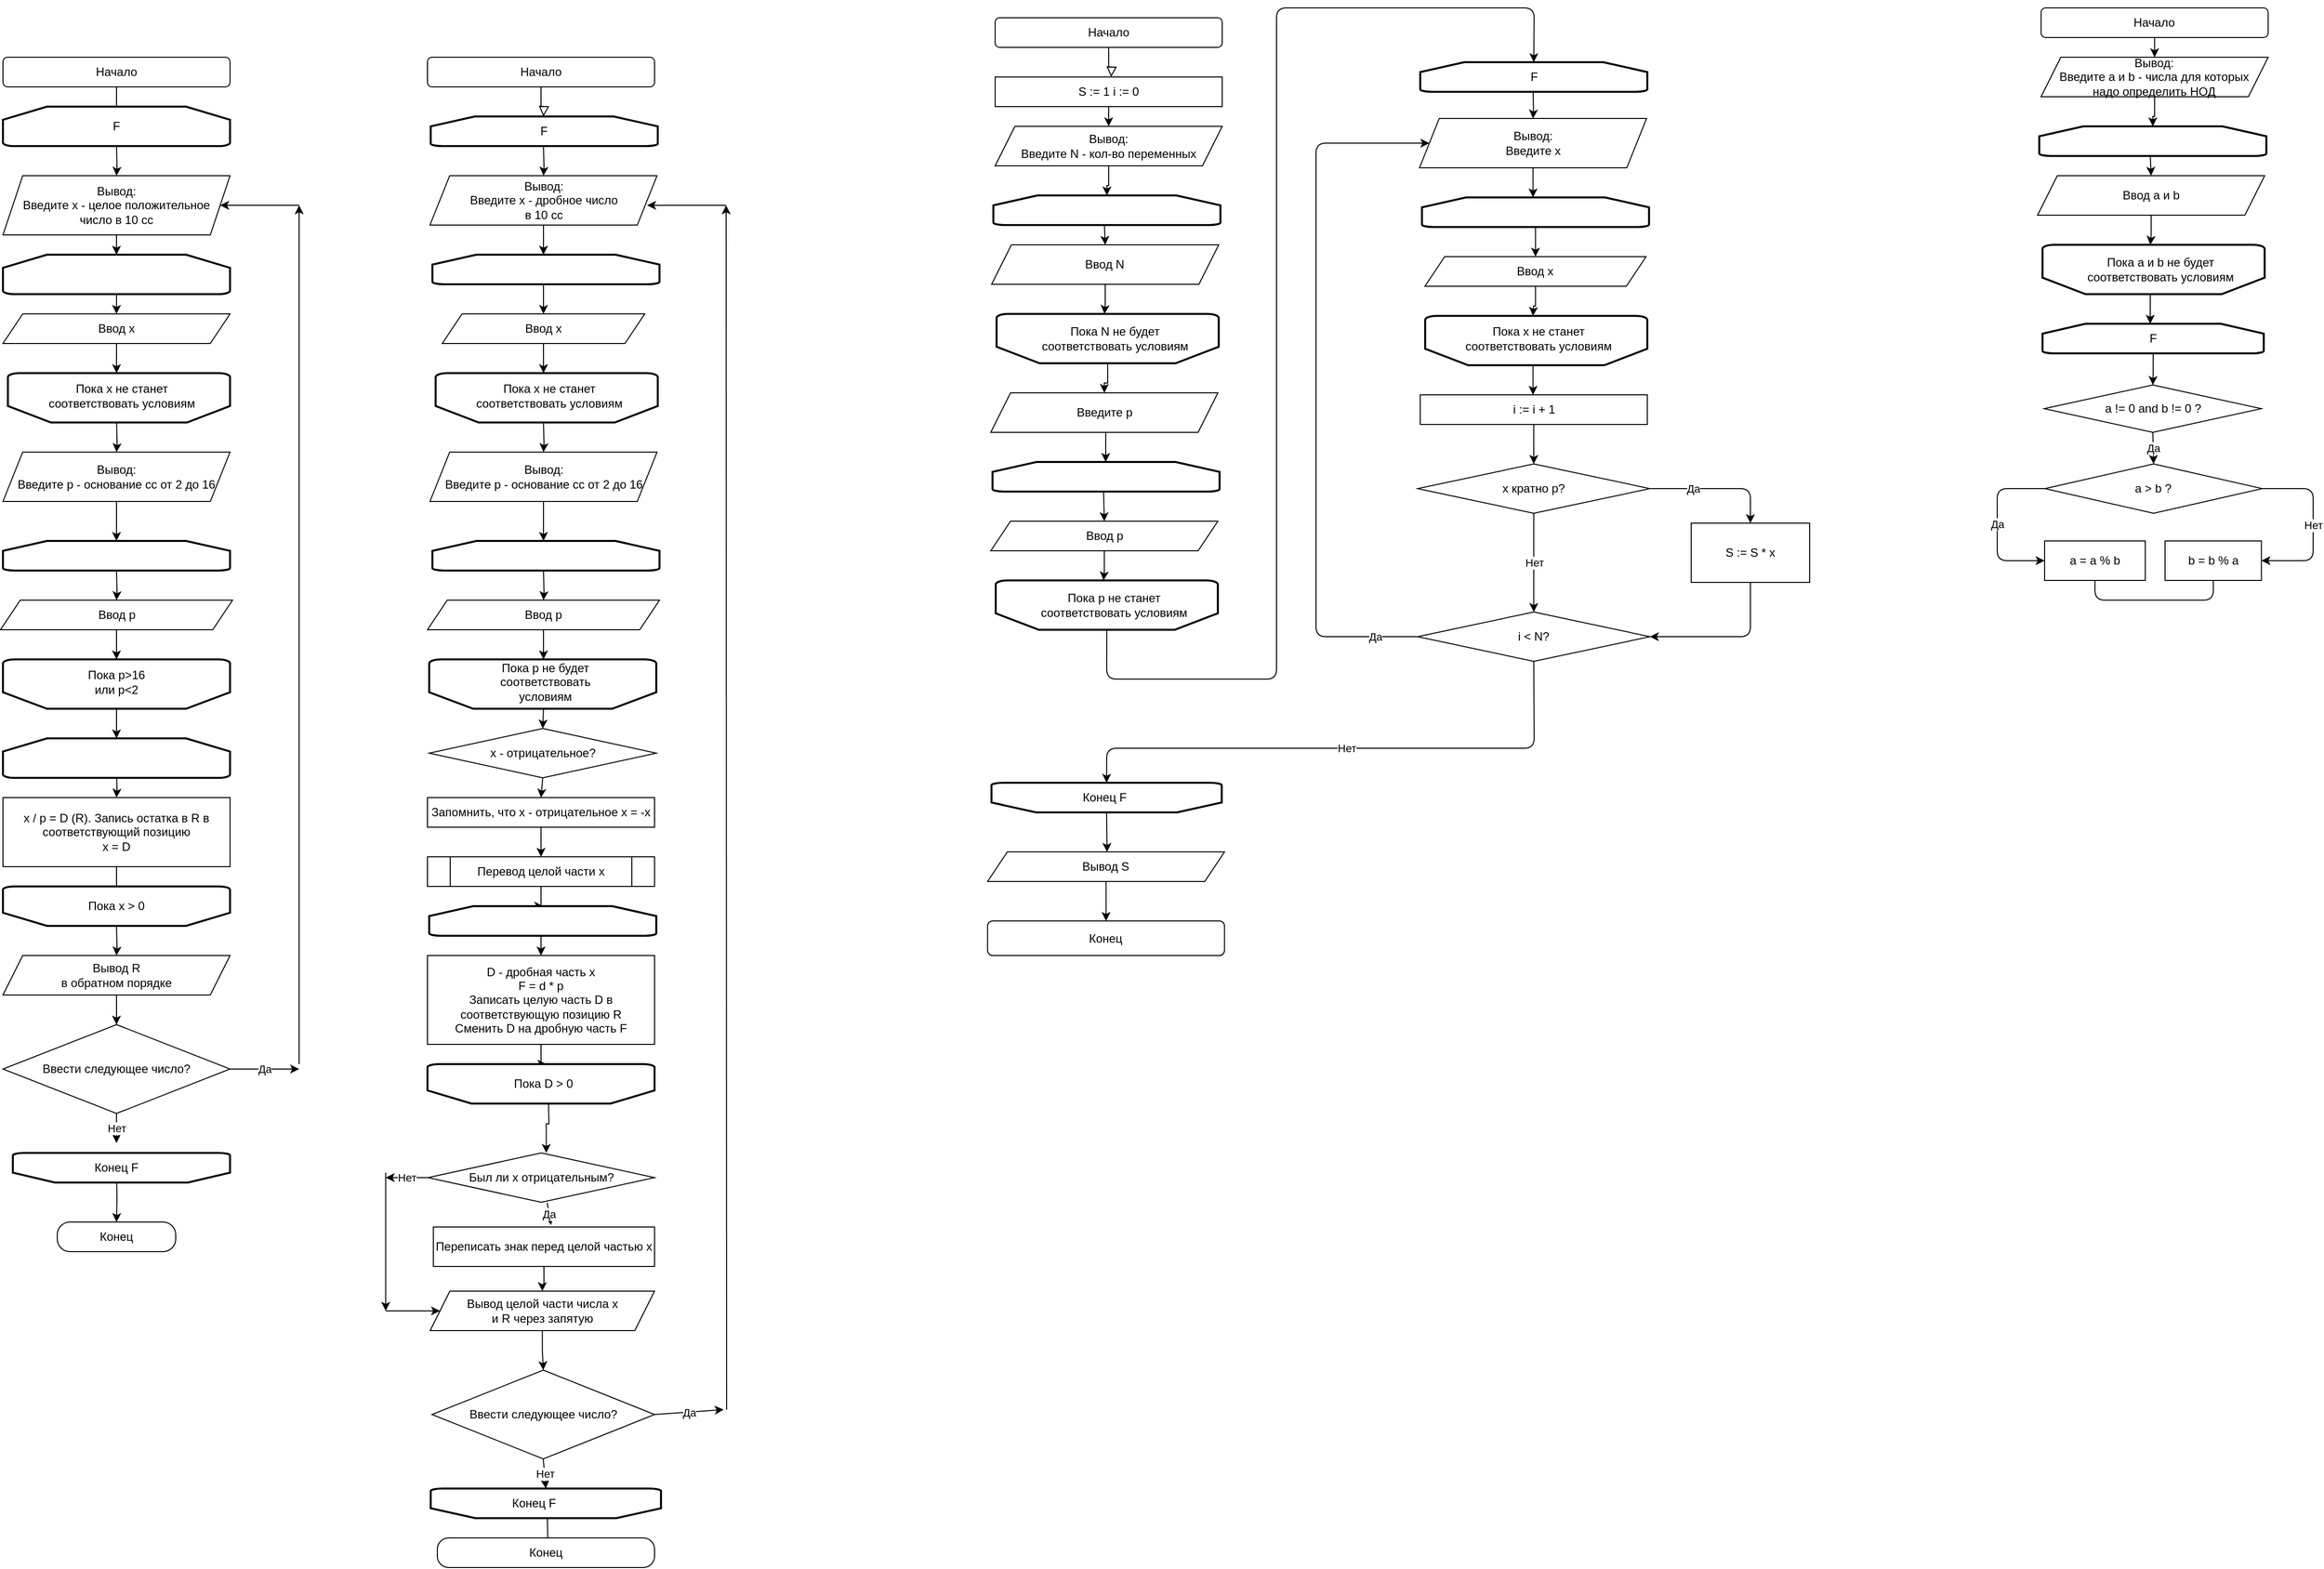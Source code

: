 <mxfile version="13.9.3" type="github">
  <diagram id="C5RBs43oDa-KdzZeNtuy" name="Page-1">
    <mxGraphModel dx="938" dy="554" grid="1" gridSize="10" guides="1" tooltips="1" connect="1" arrows="1" fold="1" page="1" pageScale="1" pageWidth="3300" pageHeight="4681" math="0" shadow="0">
      <root>
        <mxCell id="WIyWlLk6GJQsqaUBKTNV-0" />
        <mxCell id="WIyWlLk6GJQsqaUBKTNV-1" parent="WIyWlLk6GJQsqaUBKTNV-0" />
        <mxCell id="WIyWlLk6GJQsqaUBKTNV-2" value="" style="rounded=0;html=1;jettySize=auto;orthogonalLoop=1;fontSize=11;endArrow=block;endFill=0;endSize=8;strokeWidth=1;shadow=0;labelBackgroundColor=none;edgeStyle=orthogonalEdgeStyle;entryX=0.5;entryY=0;entryDx=0;entryDy=0;" parent="WIyWlLk6GJQsqaUBKTNV-1" source="WIyWlLk6GJQsqaUBKTNV-3" edge="1">
          <mxGeometry relative="1" as="geometry">
            <mxPoint x="255" y="150" as="targetPoint" />
          </mxGeometry>
        </mxCell>
        <mxCell id="WIyWlLk6GJQsqaUBKTNV-3" value="Начало" style="rounded=1;whiteSpace=wrap;html=1;fontSize=12;glass=0;strokeWidth=1;shadow=0;" parent="WIyWlLk6GJQsqaUBKTNV-1" vertex="1">
          <mxGeometry x="140" y="90" width="230" height="30" as="geometry" />
        </mxCell>
        <mxCell id="dPusZcTZQIjrzUYtyK6u-123" value="" style="edgeStyle=orthogonalEdgeStyle;rounded=0;orthogonalLoop=1;jettySize=auto;html=1;" parent="WIyWlLk6GJQsqaUBKTNV-1" target="dPusZcTZQIjrzUYtyK6u-11" edge="1">
          <mxGeometry relative="1" as="geometry">
            <mxPoint x="255" y="180" as="sourcePoint" />
          </mxGeometry>
        </mxCell>
        <mxCell id="dPusZcTZQIjrzUYtyK6u-129" style="edgeStyle=orthogonalEdgeStyle;rounded=0;orthogonalLoop=1;jettySize=auto;html=1;entryX=0.5;entryY=0;entryDx=0;entryDy=0;" parent="WIyWlLk6GJQsqaUBKTNV-1" target="dPusZcTZQIjrzUYtyK6u-7" edge="1">
          <mxGeometry relative="1" as="geometry">
            <mxPoint x="255.1" y="320" as="sourcePoint" />
          </mxGeometry>
        </mxCell>
        <mxCell id="dPusZcTZQIjrzUYtyK6u-10" value="" style="edgeStyle=orthogonalEdgeStyle;rounded=0;orthogonalLoop=1;jettySize=auto;html=1;" parent="WIyWlLk6GJQsqaUBKTNV-1" source="dPusZcTZQIjrzUYtyK6u-7" edge="1">
          <mxGeometry relative="1" as="geometry">
            <mxPoint x="255.1" y="410" as="targetPoint" />
          </mxGeometry>
        </mxCell>
        <mxCell id="dPusZcTZQIjrzUYtyK6u-7" value="Ввод x" style="shape=parallelogram;perimeter=parallelogramPerimeter;whiteSpace=wrap;html=1;fixedSize=1;" parent="WIyWlLk6GJQsqaUBKTNV-1" vertex="1">
          <mxGeometry x="140" y="350" width="230" height="30" as="geometry" />
        </mxCell>
        <mxCell id="dPusZcTZQIjrzUYtyK6u-13" value="" style="edgeStyle=orthogonalEdgeStyle;rounded=0;orthogonalLoop=1;jettySize=auto;html=1;" parent="WIyWlLk6GJQsqaUBKTNV-1" target="dPusZcTZQIjrzUYtyK6u-12" edge="1">
          <mxGeometry relative="1" as="geometry">
            <mxPoint x="255.1" y="460" as="sourcePoint" />
          </mxGeometry>
        </mxCell>
        <mxCell id="dPusZcTZQIjrzUYtyK6u-128" style="edgeStyle=orthogonalEdgeStyle;rounded=0;orthogonalLoop=1;jettySize=auto;html=1;entryX=0.5;entryY=0;entryDx=0;entryDy=0;" parent="WIyWlLk6GJQsqaUBKTNV-1" source="dPusZcTZQIjrzUYtyK6u-11" edge="1">
          <mxGeometry relative="1" as="geometry">
            <mxPoint x="255" y="290" as="targetPoint" />
          </mxGeometry>
        </mxCell>
        <mxCell id="dPusZcTZQIjrzUYtyK6u-11" value="Вывод:&lt;br&gt;&lt;div&gt;Введите x - целое положительное&lt;/div&gt;&lt;div&gt;число в 10 сс&lt;br&gt;&lt;/div&gt;" style="shape=parallelogram;perimeter=parallelogramPerimeter;whiteSpace=wrap;html=1;fixedSize=1;" parent="WIyWlLk6GJQsqaUBKTNV-1" vertex="1">
          <mxGeometry x="140" y="210" width="230" height="60" as="geometry" />
        </mxCell>
        <mxCell id="dPusZcTZQIjrzUYtyK6u-16" value="" style="edgeStyle=orthogonalEdgeStyle;rounded=0;orthogonalLoop=1;jettySize=auto;html=1;" parent="WIyWlLk6GJQsqaUBKTNV-1" source="dPusZcTZQIjrzUYtyK6u-12" edge="1">
          <mxGeometry relative="1" as="geometry">
            <mxPoint x="255" y="580" as="targetPoint" />
          </mxGeometry>
        </mxCell>
        <mxCell id="dPusZcTZQIjrzUYtyK6u-12" value="Вывод:&lt;br&gt;&lt;div&gt;Введите p - основание сс от 2 до 16&lt;br&gt;&lt;/div&gt;" style="shape=parallelogram;perimeter=parallelogramPerimeter;whiteSpace=wrap;html=1;fixedSize=1;" parent="WIyWlLk6GJQsqaUBKTNV-1" vertex="1">
          <mxGeometry x="140" y="490" width="230" height="50" as="geometry" />
        </mxCell>
        <mxCell id="dPusZcTZQIjrzUYtyK6u-17" value="" style="edgeStyle=orthogonalEdgeStyle;rounded=0;orthogonalLoop=1;jettySize=auto;html=1;" parent="WIyWlLk6GJQsqaUBKTNV-1" target="dPusZcTZQIjrzUYtyK6u-15" edge="1">
          <mxGeometry relative="1" as="geometry">
            <mxPoint x="255" y="610" as="sourcePoint" />
          </mxGeometry>
        </mxCell>
        <mxCell id="dPusZcTZQIjrzUYtyK6u-32" value="" style="edgeStyle=orthogonalEdgeStyle;rounded=0;orthogonalLoop=1;jettySize=auto;html=1;" parent="WIyWlLk6GJQsqaUBKTNV-1" source="dPusZcTZQIjrzUYtyK6u-15" edge="1">
          <mxGeometry relative="1" as="geometry">
            <mxPoint x="255" y="700" as="targetPoint" />
          </mxGeometry>
        </mxCell>
        <mxCell id="dPusZcTZQIjrzUYtyK6u-15" value="Ввод p" style="shape=parallelogram;perimeter=parallelogramPerimeter;whiteSpace=wrap;html=1;fixedSize=1;" parent="WIyWlLk6GJQsqaUBKTNV-1" vertex="1">
          <mxGeometry x="137.5" y="640" width="235" height="30" as="geometry" />
        </mxCell>
        <mxCell id="dPusZcTZQIjrzUYtyK6u-31" value="" style="edgeStyle=orthogonalEdgeStyle;rounded=0;orthogonalLoop=1;jettySize=auto;html=1;" parent="WIyWlLk6GJQsqaUBKTNV-1" edge="1">
          <mxGeometry relative="1" as="geometry">
            <mxPoint x="255" y="750" as="sourcePoint" />
            <mxPoint x="255" y="780" as="targetPoint" />
          </mxGeometry>
        </mxCell>
        <mxCell id="dPusZcTZQIjrzUYtyK6u-30" value="" style="edgeStyle=orthogonalEdgeStyle;rounded=0;orthogonalLoop=1;jettySize=auto;html=1;" parent="WIyWlLk6GJQsqaUBKTNV-1" target="dPusZcTZQIjrzUYtyK6u-20" edge="1">
          <mxGeometry relative="1" as="geometry">
            <mxPoint x="255" y="810" as="sourcePoint" />
          </mxGeometry>
        </mxCell>
        <mxCell id="dPusZcTZQIjrzUYtyK6u-29" value="" style="edgeStyle=orthogonalEdgeStyle;rounded=0;orthogonalLoop=1;jettySize=auto;html=1;" parent="WIyWlLk6GJQsqaUBKTNV-1" source="dPusZcTZQIjrzUYtyK6u-20" edge="1">
          <mxGeometry relative="1" as="geometry">
            <mxPoint x="255" y="940" as="targetPoint" />
          </mxGeometry>
        </mxCell>
        <mxCell id="dPusZcTZQIjrzUYtyK6u-20" value="&lt;div&gt;x / p = D (R). Запись остатка в R в соответствующий позицию&lt;/div&gt;&lt;div&gt;x = D&lt;br&gt;&lt;/div&gt;" style="rounded=0;whiteSpace=wrap;html=1;" parent="WIyWlLk6GJQsqaUBKTNV-1" vertex="1">
          <mxGeometry x="140" y="840" width="230" height="70" as="geometry" />
        </mxCell>
        <mxCell id="dPusZcTZQIjrzUYtyK6u-28" value="" style="edgeStyle=orthogonalEdgeStyle;rounded=0;orthogonalLoop=1;jettySize=auto;html=1;" parent="WIyWlLk6GJQsqaUBKTNV-1" target="dPusZcTZQIjrzUYtyK6u-22" edge="1">
          <mxGeometry relative="1" as="geometry">
            <mxPoint x="255" y="970" as="sourcePoint" />
          </mxGeometry>
        </mxCell>
        <mxCell id="dPusZcTZQIjrzUYtyK6u-27" value="" style="edgeStyle=orthogonalEdgeStyle;rounded=0;orthogonalLoop=1;jettySize=auto;html=1;" parent="WIyWlLk6GJQsqaUBKTNV-1" source="dPusZcTZQIjrzUYtyK6u-22" target="dPusZcTZQIjrzUYtyK6u-23" edge="1">
          <mxGeometry relative="1" as="geometry" />
        </mxCell>
        <mxCell id="dPusZcTZQIjrzUYtyK6u-22" value="&lt;div&gt;Вывод R&lt;br&gt;&lt;/div&gt;&lt;div&gt;в обратном порядке&lt;br&gt;&lt;/div&gt;" style="shape=parallelogram;perimeter=parallelogramPerimeter;whiteSpace=wrap;html=1;fixedSize=1;" parent="WIyWlLk6GJQsqaUBKTNV-1" vertex="1">
          <mxGeometry x="140" y="1000" width="230" height="40" as="geometry" />
        </mxCell>
        <mxCell id="dPusZcTZQIjrzUYtyK6u-23" value="Ввести следующее число?" style="rhombus;whiteSpace=wrap;html=1;" parent="WIyWlLk6GJQsqaUBKTNV-1" vertex="1">
          <mxGeometry x="140" y="1070" width="230" height="90" as="geometry" />
        </mxCell>
        <mxCell id="dPusZcTZQIjrzUYtyK6u-26" value="" style="edgeStyle=orthogonalEdgeStyle;rounded=0;orthogonalLoop=1;jettySize=auto;html=1;" parent="WIyWlLk6GJQsqaUBKTNV-1" target="dPusZcTZQIjrzUYtyK6u-25" edge="1">
          <mxGeometry relative="1" as="geometry">
            <mxPoint x="255" y="1220" as="sourcePoint" />
          </mxGeometry>
        </mxCell>
        <mxCell id="dPusZcTZQIjrzUYtyK6u-25" value="Конец" style="rounded=1;whiteSpace=wrap;html=1;arcSize=43;" parent="WIyWlLk6GJQsqaUBKTNV-1" vertex="1">
          <mxGeometry x="195" y="1270" width="120" height="30" as="geometry" />
        </mxCell>
        <mxCell id="dPusZcTZQIjrzUYtyK6u-43" value="" style="endArrow=classic;html=1;exitX=0.5;exitY=1;exitDx=0;exitDy=0;entryX=0.5;entryY=1;entryDx=0;entryDy=0;" parent="WIyWlLk6GJQsqaUBKTNV-1" source="dPusZcTZQIjrzUYtyK6u-23" edge="1">
          <mxGeometry relative="1" as="geometry">
            <mxPoint x="200.01" y="1790" as="sourcePoint" />
            <mxPoint x="255" y="1190" as="targetPoint" />
          </mxGeometry>
        </mxCell>
        <mxCell id="dPusZcTZQIjrzUYtyK6u-44" value="Нет" style="edgeLabel;resizable=0;html=1;align=center;verticalAlign=middle;" parent="dPusZcTZQIjrzUYtyK6u-43" connectable="0" vertex="1">
          <mxGeometry relative="1" as="geometry" />
        </mxCell>
        <mxCell id="dPusZcTZQIjrzUYtyK6u-130" value="" style="endArrow=classic;html=1;exitX=1;exitY=0.5;exitDx=0;exitDy=0;" parent="WIyWlLk6GJQsqaUBKTNV-1" source="dPusZcTZQIjrzUYtyK6u-23" edge="1">
          <mxGeometry relative="1" as="geometry">
            <mxPoint x="350" y="1120" as="sourcePoint" />
            <mxPoint x="440" y="1115" as="targetPoint" />
          </mxGeometry>
        </mxCell>
        <mxCell id="dPusZcTZQIjrzUYtyK6u-131" value="Да" style="edgeLabel;resizable=0;html=1;align=center;verticalAlign=middle;" parent="dPusZcTZQIjrzUYtyK6u-130" connectable="0" vertex="1">
          <mxGeometry relative="1" as="geometry" />
        </mxCell>
        <mxCell id="dPusZcTZQIjrzUYtyK6u-134" value="" style="endArrow=classic;html=1;" parent="WIyWlLk6GJQsqaUBKTNV-1" edge="1">
          <mxGeometry width="50" height="50" relative="1" as="geometry">
            <mxPoint x="440" y="1110" as="sourcePoint" />
            <mxPoint x="440" y="240" as="targetPoint" />
          </mxGeometry>
        </mxCell>
        <mxCell id="dPusZcTZQIjrzUYtyK6u-135" value="" style="endArrow=classic;html=1;" parent="WIyWlLk6GJQsqaUBKTNV-1" edge="1">
          <mxGeometry width="50" height="50" relative="1" as="geometry">
            <mxPoint x="440" y="240" as="sourcePoint" />
            <mxPoint x="360" y="240" as="targetPoint" />
          </mxGeometry>
        </mxCell>
        <mxCell id="dPusZcTZQIjrzUYtyK6u-136" value="" style="rounded=0;html=1;jettySize=auto;orthogonalLoop=1;fontSize=11;endArrow=block;endFill=0;endSize=8;strokeWidth=1;shadow=0;labelBackgroundColor=none;edgeStyle=orthogonalEdgeStyle;entryX=0.5;entryY=0;entryDx=0;entryDy=0;" parent="WIyWlLk6GJQsqaUBKTNV-1" source="dPusZcTZQIjrzUYtyK6u-137" edge="1">
          <mxGeometry relative="1" as="geometry">
            <mxPoint x="687.5" y="150" as="targetPoint" />
          </mxGeometry>
        </mxCell>
        <mxCell id="dPusZcTZQIjrzUYtyK6u-137" value="Начало" style="rounded=1;whiteSpace=wrap;html=1;fontSize=12;glass=0;strokeWidth=1;shadow=0;" parent="WIyWlLk6GJQsqaUBKTNV-1" vertex="1">
          <mxGeometry x="570" y="90" width="230" height="30" as="geometry" />
        </mxCell>
        <mxCell id="dPusZcTZQIjrzUYtyK6u-138" value="" style="edgeStyle=orthogonalEdgeStyle;rounded=0;orthogonalLoop=1;jettySize=auto;html=1;" parent="WIyWlLk6GJQsqaUBKTNV-1" target="dPusZcTZQIjrzUYtyK6u-147" edge="1">
          <mxGeometry relative="1" as="geometry">
            <mxPoint x="687.5" y="180" as="sourcePoint" />
          </mxGeometry>
        </mxCell>
        <mxCell id="dPusZcTZQIjrzUYtyK6u-140" style="edgeStyle=orthogonalEdgeStyle;rounded=0;orthogonalLoop=1;jettySize=auto;html=1;entryX=0.5;entryY=0;entryDx=0;entryDy=0;" parent="WIyWlLk6GJQsqaUBKTNV-1" target="dPusZcTZQIjrzUYtyK6u-143" edge="1">
          <mxGeometry relative="1" as="geometry">
            <mxPoint x="687.5" y="320" as="sourcePoint" />
          </mxGeometry>
        </mxCell>
        <mxCell id="dPusZcTZQIjrzUYtyK6u-142" value="" style="edgeStyle=orthogonalEdgeStyle;rounded=0;orthogonalLoop=1;jettySize=auto;html=1;" parent="WIyWlLk6GJQsqaUBKTNV-1" source="dPusZcTZQIjrzUYtyK6u-143" edge="1">
          <mxGeometry relative="1" as="geometry">
            <mxPoint x="687.5" y="410" as="targetPoint" />
          </mxGeometry>
        </mxCell>
        <mxCell id="dPusZcTZQIjrzUYtyK6u-143" value="Ввод x" style="shape=parallelogram;perimeter=parallelogramPerimeter;whiteSpace=wrap;html=1;fixedSize=1;" parent="WIyWlLk6GJQsqaUBKTNV-1" vertex="1">
          <mxGeometry x="585.01" y="350" width="205" height="30" as="geometry" />
        </mxCell>
        <mxCell id="dPusZcTZQIjrzUYtyK6u-144" value="" style="edgeStyle=orthogonalEdgeStyle;rounded=0;orthogonalLoop=1;jettySize=auto;html=1;" parent="WIyWlLk6GJQsqaUBKTNV-1" target="dPusZcTZQIjrzUYtyK6u-149" edge="1">
          <mxGeometry relative="1" as="geometry">
            <mxPoint x="687.5" y="460" as="sourcePoint" />
          </mxGeometry>
        </mxCell>
        <mxCell id="dPusZcTZQIjrzUYtyK6u-146" style="edgeStyle=orthogonalEdgeStyle;rounded=0;orthogonalLoop=1;jettySize=auto;html=1;entryX=0.5;entryY=0;entryDx=0;entryDy=0;" parent="WIyWlLk6GJQsqaUBKTNV-1" source="dPusZcTZQIjrzUYtyK6u-147" edge="1">
          <mxGeometry relative="1" as="geometry">
            <mxPoint x="687.5" y="290" as="targetPoint" />
          </mxGeometry>
        </mxCell>
        <mxCell id="dPusZcTZQIjrzUYtyK6u-147" value="Вывод:&lt;br&gt;&lt;div&gt;Введите x - дробное число&lt;/div&gt;&lt;div&gt;в 10 сс&lt;br&gt;&lt;/div&gt;" style="shape=parallelogram;perimeter=parallelogramPerimeter;whiteSpace=wrap;html=1;fixedSize=1;" parent="WIyWlLk6GJQsqaUBKTNV-1" vertex="1">
          <mxGeometry x="572.5" y="210" width="230" height="50" as="geometry" />
        </mxCell>
        <mxCell id="dPusZcTZQIjrzUYtyK6u-148" value="" style="edgeStyle=orthogonalEdgeStyle;rounded=0;orthogonalLoop=1;jettySize=auto;html=1;" parent="WIyWlLk6GJQsqaUBKTNV-1" source="dPusZcTZQIjrzUYtyK6u-149" edge="1">
          <mxGeometry relative="1" as="geometry">
            <mxPoint x="687.5" y="580" as="targetPoint" />
          </mxGeometry>
        </mxCell>
        <mxCell id="dPusZcTZQIjrzUYtyK6u-149" value="Вывод:&lt;br&gt;&lt;div&gt;Введите p - основание сс от 2 до 16&lt;br&gt;&lt;/div&gt;" style="shape=parallelogram;perimeter=parallelogramPerimeter;whiteSpace=wrap;html=1;fixedSize=1;" parent="WIyWlLk6GJQsqaUBKTNV-1" vertex="1">
          <mxGeometry x="572.5" y="490" width="230" height="50" as="geometry" />
        </mxCell>
        <mxCell id="dPusZcTZQIjrzUYtyK6u-150" value="" style="edgeStyle=orthogonalEdgeStyle;rounded=0;orthogonalLoop=1;jettySize=auto;html=1;" parent="WIyWlLk6GJQsqaUBKTNV-1" target="dPusZcTZQIjrzUYtyK6u-153" edge="1">
          <mxGeometry relative="1" as="geometry">
            <mxPoint x="687.5" y="610" as="sourcePoint" />
          </mxGeometry>
        </mxCell>
        <mxCell id="dPusZcTZQIjrzUYtyK6u-152" value="" style="edgeStyle=orthogonalEdgeStyle;rounded=0;orthogonalLoop=1;jettySize=auto;html=1;" parent="WIyWlLk6GJQsqaUBKTNV-1" source="dPusZcTZQIjrzUYtyK6u-153" edge="1">
          <mxGeometry relative="1" as="geometry">
            <mxPoint x="687.5" y="700" as="targetPoint" />
          </mxGeometry>
        </mxCell>
        <mxCell id="dPusZcTZQIjrzUYtyK6u-153" value="Ввод p" style="shape=parallelogram;perimeter=parallelogramPerimeter;whiteSpace=wrap;html=1;fixedSize=1;" parent="WIyWlLk6GJQsqaUBKTNV-1" vertex="1">
          <mxGeometry x="570" y="640" width="235" height="30" as="geometry" />
        </mxCell>
        <mxCell id="dPusZcTZQIjrzUYtyK6u-162" value="" style="edgeStyle=orthogonalEdgeStyle;rounded=0;orthogonalLoop=1;jettySize=auto;html=1;" parent="WIyWlLk6GJQsqaUBKTNV-1" source="dPusZcTZQIjrzUYtyK6u-163" target="dPusZcTZQIjrzUYtyK6u-164" edge="1">
          <mxGeometry relative="1" as="geometry" />
        </mxCell>
        <mxCell id="dPusZcTZQIjrzUYtyK6u-163" value="&lt;div&gt;Вывод целой части числа x&lt;/div&gt;&lt;div&gt;и R через запятую&lt;br&gt;&lt;/div&gt;" style="shape=parallelogram;perimeter=parallelogramPerimeter;whiteSpace=wrap;html=1;fixedSize=1;" parent="WIyWlLk6GJQsqaUBKTNV-1" vertex="1">
          <mxGeometry x="572.68" y="1340" width="227.32" height="40" as="geometry" />
        </mxCell>
        <mxCell id="dPusZcTZQIjrzUYtyK6u-164" value="Ввести следующее число?" style="rhombus;whiteSpace=wrap;html=1;" parent="WIyWlLk6GJQsqaUBKTNV-1" vertex="1">
          <mxGeometry x="574.57" y="1420" width="225.43" height="90" as="geometry" />
        </mxCell>
        <mxCell id="dPusZcTZQIjrzUYtyK6u-165" value="" style="edgeStyle=orthogonalEdgeStyle;rounded=0;orthogonalLoop=1;jettySize=auto;html=1;" parent="WIyWlLk6GJQsqaUBKTNV-1" target="dPusZcTZQIjrzUYtyK6u-167" edge="1">
          <mxGeometry relative="1" as="geometry">
            <mxPoint x="691.4" y="1570" as="sourcePoint" />
          </mxGeometry>
        </mxCell>
        <mxCell id="dPusZcTZQIjrzUYtyK6u-167" value="Конец" style="rounded=1;whiteSpace=wrap;html=1;arcSize=38;" parent="WIyWlLk6GJQsqaUBKTNV-1" vertex="1">
          <mxGeometry x="580" y="1590" width="220" height="30" as="geometry" />
        </mxCell>
        <mxCell id="dPusZcTZQIjrzUYtyK6u-168" value="" style="endArrow=classic;html=1;exitX=0.5;exitY=1;exitDx=0;exitDy=0;entryX=0.5;entryY=1;entryDx=0;entryDy=0;entryPerimeter=0;" parent="WIyWlLk6GJQsqaUBKTNV-1" source="dPusZcTZQIjrzUYtyK6u-164" target="oRVeL057tvqpBoIjcB5y-27" edge="1">
          <mxGeometry relative="1" as="geometry">
            <mxPoint x="610.19" y="2140" as="sourcePoint" />
            <mxPoint x="691.34" y="1540" as="targetPoint" />
          </mxGeometry>
        </mxCell>
        <mxCell id="dPusZcTZQIjrzUYtyK6u-169" value="Нет" style="edgeLabel;resizable=0;html=1;align=center;verticalAlign=middle;" parent="dPusZcTZQIjrzUYtyK6u-168" connectable="0" vertex="1">
          <mxGeometry relative="1" as="geometry" />
        </mxCell>
        <mxCell id="dPusZcTZQIjrzUYtyK6u-170" value="" style="endArrow=classic;html=1;exitX=1;exitY=0.5;exitDx=0;exitDy=0;" parent="WIyWlLk6GJQsqaUBKTNV-1" source="dPusZcTZQIjrzUYtyK6u-164" edge="1">
          <mxGeometry relative="1" as="geometry">
            <mxPoint x="782.5" y="1460" as="sourcePoint" />
            <mxPoint x="870" y="1460" as="targetPoint" />
          </mxGeometry>
        </mxCell>
        <mxCell id="dPusZcTZQIjrzUYtyK6u-171" value="Да" style="edgeLabel;resizable=0;html=1;align=center;verticalAlign=middle;" parent="dPusZcTZQIjrzUYtyK6u-170" connectable="0" vertex="1">
          <mxGeometry relative="1" as="geometry" />
        </mxCell>
        <mxCell id="dPusZcTZQIjrzUYtyK6u-172" value="" style="endArrow=classic;html=1;" parent="WIyWlLk6GJQsqaUBKTNV-1" edge="1">
          <mxGeometry width="50" height="50" relative="1" as="geometry">
            <mxPoint x="873" y="1460" as="sourcePoint" />
            <mxPoint x="872.5" y="240" as="targetPoint" />
          </mxGeometry>
        </mxCell>
        <mxCell id="dPusZcTZQIjrzUYtyK6u-173" value="" style="endArrow=classic;html=1;" parent="WIyWlLk6GJQsqaUBKTNV-1" edge="1">
          <mxGeometry width="50" height="50" relative="1" as="geometry">
            <mxPoint x="872.5" y="240" as="sourcePoint" />
            <mxPoint x="792.5" y="240" as="targetPoint" />
          </mxGeometry>
        </mxCell>
        <mxCell id="dPusZcTZQIjrzUYtyK6u-174" value="x - отрицательное?" style="rhombus;whiteSpace=wrap;html=1;" parent="WIyWlLk6GJQsqaUBKTNV-1" vertex="1">
          <mxGeometry x="571.75" y="770" width="230" height="50" as="geometry" />
        </mxCell>
        <mxCell id="dPusZcTZQIjrzUYtyK6u-200" style="edgeStyle=orthogonalEdgeStyle;rounded=0;orthogonalLoop=1;jettySize=auto;html=1;entryX=0.5;entryY=0;entryDx=0;entryDy=0;" parent="WIyWlLk6GJQsqaUBKTNV-1" source="dPusZcTZQIjrzUYtyK6u-175" target="dPusZcTZQIjrzUYtyK6u-176" edge="1">
          <mxGeometry relative="1" as="geometry" />
        </mxCell>
        <mxCell id="dPusZcTZQIjrzUYtyK6u-175" value="Запомнить, что x - отрицательное x = -x" style="rounded=0;whiteSpace=wrap;html=1;" parent="WIyWlLk6GJQsqaUBKTNV-1" vertex="1">
          <mxGeometry x="570" y="840" width="230" height="30" as="geometry" />
        </mxCell>
        <mxCell id="dPusZcTZQIjrzUYtyK6u-197" style="edgeStyle=orthogonalEdgeStyle;rounded=0;orthogonalLoop=1;jettySize=auto;html=1;entryX=0.482;entryY=0;entryDx=0;entryDy=0;entryPerimeter=0;" parent="WIyWlLk6GJQsqaUBKTNV-1" source="dPusZcTZQIjrzUYtyK6u-176" edge="1">
          <mxGeometry relative="1" as="geometry">
            <mxPoint x="686.76" y="950" as="targetPoint" />
          </mxGeometry>
        </mxCell>
        <mxCell id="dPusZcTZQIjrzUYtyK6u-176" value="Перевод целой части x" style="shape=process;whiteSpace=wrap;html=1;backgroundOutline=1;" parent="WIyWlLk6GJQsqaUBKTNV-1" vertex="1">
          <mxGeometry x="570" y="900" width="230" height="30" as="geometry" />
        </mxCell>
        <mxCell id="dPusZcTZQIjrzUYtyK6u-195" style="edgeStyle=orthogonalEdgeStyle;rounded=0;orthogonalLoop=1;jettySize=auto;html=1;entryX=0.5;entryY=0;entryDx=0;entryDy=0;" parent="WIyWlLk6GJQsqaUBKTNV-1" target="dPusZcTZQIjrzUYtyK6u-178" edge="1">
          <mxGeometry relative="1" as="geometry">
            <mxPoint x="690" y="980" as="sourcePoint" />
          </mxGeometry>
        </mxCell>
        <mxCell id="dPusZcTZQIjrzUYtyK6u-191" style="edgeStyle=orthogonalEdgeStyle;rounded=0;orthogonalLoop=1;jettySize=auto;html=1;entryX=0.514;entryY=1;entryDx=0;entryDy=0;entryPerimeter=0;" parent="WIyWlLk6GJQsqaUBKTNV-1" source="dPusZcTZQIjrzUYtyK6u-178" edge="1">
          <mxGeometry relative="1" as="geometry">
            <mxPoint x="689.98" y="1110" as="targetPoint" />
          </mxGeometry>
        </mxCell>
        <mxCell id="dPusZcTZQIjrzUYtyK6u-178" value="&lt;div&gt;D - дробная часть x&lt;/div&gt;&lt;div&gt;F = d * p&lt;/div&gt;&lt;div&gt;Записать целую часть D в соответствующую позицию R&lt;/div&gt;&lt;div&gt;Сменить D на дробную часть F&lt;br&gt;&lt;/div&gt;" style="rounded=0;whiteSpace=wrap;html=1;" parent="WIyWlLk6GJQsqaUBKTNV-1" vertex="1">
          <mxGeometry x="570" y="1000" width="230" height="90" as="geometry" />
        </mxCell>
        <mxCell id="dPusZcTZQIjrzUYtyK6u-194" style="edgeStyle=orthogonalEdgeStyle;rounded=0;orthogonalLoop=1;jettySize=auto;html=1;entryX=0.522;entryY=0;entryDx=0;entryDy=0;entryPerimeter=0;" parent="WIyWlLk6GJQsqaUBKTNV-1" target="dPusZcTZQIjrzUYtyK6u-180" edge="1">
          <mxGeometry relative="1" as="geometry">
            <mxPoint x="692.5" y="1140" as="sourcePoint" />
          </mxGeometry>
        </mxCell>
        <mxCell id="dPusZcTZQIjrzUYtyK6u-180" value="Был ли x отрицательным?" style="rhombus;whiteSpace=wrap;html=1;" parent="WIyWlLk6GJQsqaUBKTNV-1" vertex="1">
          <mxGeometry x="570.56" y="1200" width="229.44" height="50" as="geometry" />
        </mxCell>
        <mxCell id="dPusZcTZQIjrzUYtyK6u-188" value="" style="edgeStyle=orthogonalEdgeStyle;rounded=0;orthogonalLoop=1;jettySize=auto;html=1;" parent="WIyWlLk6GJQsqaUBKTNV-1" source="dPusZcTZQIjrzUYtyK6u-181" target="dPusZcTZQIjrzUYtyK6u-163" edge="1">
          <mxGeometry relative="1" as="geometry" />
        </mxCell>
        <mxCell id="dPusZcTZQIjrzUYtyK6u-181" value="Переписать знак перед целой частью x" style="rounded=0;whiteSpace=wrap;html=1;" parent="WIyWlLk6GJQsqaUBKTNV-1" vertex="1">
          <mxGeometry x="575.94" y="1275" width="224.06" height="40" as="geometry" />
        </mxCell>
        <mxCell id="dPusZcTZQIjrzUYtyK6u-182" value="" style="endArrow=classic;html=1;exitX=0;exitY=0.5;exitDx=0;exitDy=0;" parent="WIyWlLk6GJQsqaUBKTNV-1" source="dPusZcTZQIjrzUYtyK6u-180" edge="1">
          <mxGeometry relative="1" as="geometry">
            <mxPoint x="447.68" y="1250" as="sourcePoint" />
            <mxPoint x="527.68" y="1225" as="targetPoint" />
          </mxGeometry>
        </mxCell>
        <mxCell id="dPusZcTZQIjrzUYtyK6u-183" value="Нет" style="edgeLabel;resizable=0;html=1;align=center;verticalAlign=middle;" parent="dPusZcTZQIjrzUYtyK6u-182" connectable="0" vertex="1">
          <mxGeometry relative="1" as="geometry" />
        </mxCell>
        <mxCell id="dPusZcTZQIjrzUYtyK6u-184" value="" style="endArrow=classic;html=1;" parent="WIyWlLk6GJQsqaUBKTNV-1" edge="1">
          <mxGeometry width="50" height="50" relative="1" as="geometry">
            <mxPoint x="527.68" y="1220" as="sourcePoint" />
            <mxPoint x="527.68" y="1360" as="targetPoint" />
          </mxGeometry>
        </mxCell>
        <mxCell id="dPusZcTZQIjrzUYtyK6u-185" value="" style="endArrow=classic;html=1;" parent="WIyWlLk6GJQsqaUBKTNV-1" target="dPusZcTZQIjrzUYtyK6u-163" edge="1">
          <mxGeometry width="50" height="50" relative="1" as="geometry">
            <mxPoint x="527.68" y="1360" as="sourcePoint" />
            <mxPoint x="507.68" y="1360" as="targetPoint" />
          </mxGeometry>
        </mxCell>
        <mxCell id="dPusZcTZQIjrzUYtyK6u-186" value="" style="endArrow=classic;html=1;exitX=0.526;exitY=1.012;exitDx=0;exitDy=0;exitPerimeter=0;entryX=0.532;entryY=-0.05;entryDx=0;entryDy=0;entryPerimeter=0;" parent="WIyWlLk6GJQsqaUBKTNV-1" source="dPusZcTZQIjrzUYtyK6u-180" target="dPusZcTZQIjrzUYtyK6u-181" edge="1">
          <mxGeometry relative="1" as="geometry">
            <mxPoint x="697.68" y="1250" as="sourcePoint" />
            <mxPoint x="797.68" y="1250" as="targetPoint" />
          </mxGeometry>
        </mxCell>
        <mxCell id="dPusZcTZQIjrzUYtyK6u-187" value="&lt;div&gt;Да&lt;/div&gt;" style="edgeLabel;resizable=0;html=1;align=center;verticalAlign=middle;" parent="dPusZcTZQIjrzUYtyK6u-186" connectable="0" vertex="1">
          <mxGeometry relative="1" as="geometry" />
        </mxCell>
        <mxCell id="dPusZcTZQIjrzUYtyK6u-203" value="" style="endArrow=classic;html=1;exitX=0.5;exitY=1;exitDx=0;exitDy=0;entryX=0.5;entryY=0;entryDx=0;entryDy=0;" parent="WIyWlLk6GJQsqaUBKTNV-1" source="dPusZcTZQIjrzUYtyK6u-174" target="dPusZcTZQIjrzUYtyK6u-175" edge="1">
          <mxGeometry width="50" height="50" relative="1" as="geometry">
            <mxPoint x="530" y="870" as="sourcePoint" />
            <mxPoint x="580" y="820" as="targetPoint" />
          </mxGeometry>
        </mxCell>
        <mxCell id="dPusZcTZQIjrzUYtyK6u-205" value="" style="endArrow=classic;html=1;exitX=0.5;exitY=0;exitDx=0;exitDy=0;entryX=0.5;entryY=0;entryDx=0;entryDy=0;" parent="WIyWlLk6GJQsqaUBKTNV-1" target="dPusZcTZQIjrzUYtyK6u-174" edge="1">
          <mxGeometry width="50" height="50" relative="1" as="geometry">
            <mxPoint x="687.51" y="750" as="sourcePoint" />
            <mxPoint x="580" y="780" as="targetPoint" />
          </mxGeometry>
        </mxCell>
        <mxCell id="oRVeL057tvqpBoIjcB5y-0" value="F" style="strokeWidth=2;html=1;shape=mxgraph.flowchart.loop_limit;whiteSpace=wrap;" parent="WIyWlLk6GJQsqaUBKTNV-1" vertex="1">
          <mxGeometry x="140" y="140" width="230" height="40" as="geometry" />
        </mxCell>
        <mxCell id="oRVeL057tvqpBoIjcB5y-1" value="" style="strokeWidth=2;html=1;shape=mxgraph.flowchart.loop_limit;whiteSpace=wrap;" parent="WIyWlLk6GJQsqaUBKTNV-1" vertex="1">
          <mxGeometry x="140" y="290" width="230" height="40" as="geometry" />
        </mxCell>
        <mxCell id="oRVeL057tvqpBoIjcB5y-3" value="" style="strokeWidth=2;html=1;shape=mxgraph.flowchart.loop_limit;whiteSpace=wrap;rotation=-180;" parent="WIyWlLk6GJQsqaUBKTNV-1" vertex="1">
          <mxGeometry x="145" y="410" width="225" height="50" as="geometry" />
        </mxCell>
        <mxCell id="oRVeL057tvqpBoIjcB5y-4" value="Пока x не станет соответствовать условиям" style="text;html=1;strokeColor=none;fillColor=none;align=center;verticalAlign=middle;whiteSpace=wrap;rounded=0;" parent="WIyWlLk6GJQsqaUBKTNV-1" vertex="1">
          <mxGeometry x="177.5" y="410" width="165" height="45" as="geometry" />
        </mxCell>
        <mxCell id="oRVeL057tvqpBoIjcB5y-6" value="" style="strokeWidth=2;html=1;shape=mxgraph.flowchart.loop_limit;whiteSpace=wrap;" parent="WIyWlLk6GJQsqaUBKTNV-1" vertex="1">
          <mxGeometry x="140" y="580" width="230" height="30" as="geometry" />
        </mxCell>
        <mxCell id="oRVeL057tvqpBoIjcB5y-8" value="" style="strokeWidth=2;html=1;shape=mxgraph.flowchart.loop_limit;whiteSpace=wrap;rotation=-180;" parent="WIyWlLk6GJQsqaUBKTNV-1" vertex="1">
          <mxGeometry x="140" y="700" width="230" height="50" as="geometry" />
        </mxCell>
        <mxCell id="oRVeL057tvqpBoIjcB5y-9" value="Пока p&amp;gt;16 или p&amp;lt;2" style="text;html=1;strokeColor=none;fillColor=none;align=center;verticalAlign=middle;whiteSpace=wrap;rounded=0;" parent="WIyWlLk6GJQsqaUBKTNV-1" vertex="1">
          <mxGeometry x="215" y="710" width="80" height="25" as="geometry" />
        </mxCell>
        <mxCell id="oRVeL057tvqpBoIjcB5y-10" value="" style="strokeWidth=2;html=1;shape=mxgraph.flowchart.loop_limit;whiteSpace=wrap;" parent="WIyWlLk6GJQsqaUBKTNV-1" vertex="1">
          <mxGeometry x="140" y="780" width="230" height="40" as="geometry" />
        </mxCell>
        <mxCell id="oRVeL057tvqpBoIjcB5y-11" value="" style="strokeWidth=2;html=1;shape=mxgraph.flowchart.loop_limit;whiteSpace=wrap;rotation=-180;" parent="WIyWlLk6GJQsqaUBKTNV-1" vertex="1">
          <mxGeometry x="140" y="930" width="230" height="40" as="geometry" />
        </mxCell>
        <mxCell id="oRVeL057tvqpBoIjcB5y-12" value="Пока x &amp;gt; 0" style="text;html=1;strokeColor=none;fillColor=none;align=center;verticalAlign=middle;whiteSpace=wrap;rounded=0;" parent="WIyWlLk6GJQsqaUBKTNV-1" vertex="1">
          <mxGeometry x="225" y="940" width="60" height="20" as="geometry" />
        </mxCell>
        <mxCell id="oRVeL057tvqpBoIjcB5y-13" value="" style="strokeWidth=2;html=1;shape=mxgraph.flowchart.loop_limit;whiteSpace=wrap;rotation=-180;" parent="WIyWlLk6GJQsqaUBKTNV-1" vertex="1">
          <mxGeometry x="150" y="1200" width="220" height="30" as="geometry" />
        </mxCell>
        <mxCell id="oRVeL057tvqpBoIjcB5y-15" value="Конец F" style="text;html=1;strokeColor=none;fillColor=none;align=center;verticalAlign=middle;whiteSpace=wrap;rounded=0;" parent="WIyWlLk6GJQsqaUBKTNV-1" vertex="1">
          <mxGeometry x="225" y="1205" width="60" height="20" as="geometry" />
        </mxCell>
        <mxCell id="oRVeL057tvqpBoIjcB5y-16" value="F" style="strokeWidth=2;html=1;shape=mxgraph.flowchart.loop_limit;whiteSpace=wrap;" parent="WIyWlLk6GJQsqaUBKTNV-1" vertex="1">
          <mxGeometry x="573.26" y="150" width="230" height="30" as="geometry" />
        </mxCell>
        <mxCell id="oRVeL057tvqpBoIjcB5y-17" value="" style="strokeWidth=2;html=1;shape=mxgraph.flowchart.loop_limit;whiteSpace=wrap;" parent="WIyWlLk6GJQsqaUBKTNV-1" vertex="1">
          <mxGeometry x="575" y="290" width="230" height="30" as="geometry" />
        </mxCell>
        <mxCell id="oRVeL057tvqpBoIjcB5y-18" value="" style="strokeWidth=2;html=1;shape=mxgraph.flowchart.loop_limit;whiteSpace=wrap;rotation=-180;" parent="WIyWlLk6GJQsqaUBKTNV-1" vertex="1">
          <mxGeometry x="578.26" y="410" width="225" height="50" as="geometry" />
        </mxCell>
        <mxCell id="oRVeL057tvqpBoIjcB5y-19" value="Пока x не станет соответствовать условиям" style="text;html=1;strokeColor=none;fillColor=none;align=center;verticalAlign=middle;whiteSpace=wrap;rounded=0;" parent="WIyWlLk6GJQsqaUBKTNV-1" vertex="1">
          <mxGeometry x="610.76" y="410" width="165" height="45" as="geometry" />
        </mxCell>
        <mxCell id="oRVeL057tvqpBoIjcB5y-20" value="" style="strokeWidth=2;html=1;shape=mxgraph.flowchart.loop_limit;whiteSpace=wrap;" parent="WIyWlLk6GJQsqaUBKTNV-1" vertex="1">
          <mxGeometry x="575" y="580" width="230" height="30" as="geometry" />
        </mxCell>
        <mxCell id="oRVeL057tvqpBoIjcB5y-21" value="" style="strokeWidth=2;html=1;shape=mxgraph.flowchart.loop_limit;whiteSpace=wrap;rotation=-180;" parent="WIyWlLk6GJQsqaUBKTNV-1" vertex="1">
          <mxGeometry x="571.75" y="700" width="230" height="50" as="geometry" />
        </mxCell>
        <mxCell id="oRVeL057tvqpBoIjcB5y-22" value="Пока p не будет соответствовать условиям" style="text;html=1;strokeColor=none;fillColor=none;align=center;verticalAlign=middle;whiteSpace=wrap;rounded=0;" parent="WIyWlLk6GJQsqaUBKTNV-1" vertex="1">
          <mxGeometry x="623.38" y="710" width="133.25" height="25" as="geometry" />
        </mxCell>
        <mxCell id="oRVeL057tvqpBoIjcB5y-23" value="" style="strokeWidth=2;html=1;shape=mxgraph.flowchart.loop_limit;whiteSpace=wrap;" parent="WIyWlLk6GJQsqaUBKTNV-1" vertex="1">
          <mxGeometry x="571.75" y="950" width="230" height="30" as="geometry" />
        </mxCell>
        <mxCell id="oRVeL057tvqpBoIjcB5y-24" value="" style="strokeWidth=2;html=1;shape=mxgraph.flowchart.loop_limit;whiteSpace=wrap;rotation=-180;" parent="WIyWlLk6GJQsqaUBKTNV-1" vertex="1">
          <mxGeometry x="570" y="1110" width="230" height="40" as="geometry" />
        </mxCell>
        <mxCell id="oRVeL057tvqpBoIjcB5y-25" value="Пока D &amp;gt; 0" style="text;html=1;strokeColor=none;fillColor=none;align=center;verticalAlign=middle;whiteSpace=wrap;rounded=0;" parent="WIyWlLk6GJQsqaUBKTNV-1" vertex="1">
          <mxGeometry x="655" y="1120" width="65" height="20" as="geometry" />
        </mxCell>
        <mxCell id="oRVeL057tvqpBoIjcB5y-27" value="" style="strokeWidth=2;html=1;shape=mxgraph.flowchart.loop_limit;whiteSpace=wrap;rotation=-180;" parent="WIyWlLk6GJQsqaUBKTNV-1" vertex="1">
          <mxGeometry x="573.26" y="1540" width="233.26" height="30" as="geometry" />
        </mxCell>
        <mxCell id="oRVeL057tvqpBoIjcB5y-28" value="Конец F" style="text;html=1;strokeColor=none;fillColor=none;align=center;verticalAlign=middle;whiteSpace=wrap;rounded=0;" parent="WIyWlLk6GJQsqaUBKTNV-1" vertex="1">
          <mxGeometry x="648.26" y="1545" width="60" height="20" as="geometry" />
        </mxCell>
        <mxCell id="Wz7p-bx54S3iNn07I1t6-57" value="" style="rounded=0;html=1;jettySize=auto;orthogonalLoop=1;fontSize=11;endArrow=block;endFill=0;endSize=8;strokeWidth=1;shadow=0;labelBackgroundColor=none;edgeStyle=orthogonalEdgeStyle;entryX=0.5;entryY=0;entryDx=0;entryDy=0;" parent="WIyWlLk6GJQsqaUBKTNV-1" source="Wz7p-bx54S3iNn07I1t6-58" edge="1">
          <mxGeometry relative="1" as="geometry">
            <mxPoint x="1262.5" y="110" as="targetPoint" />
          </mxGeometry>
        </mxCell>
        <mxCell id="Wz7p-bx54S3iNn07I1t6-58" value="Начало" style="rounded=1;whiteSpace=wrap;html=1;fontSize=12;glass=0;strokeWidth=1;shadow=0;" parent="WIyWlLk6GJQsqaUBKTNV-1" vertex="1">
          <mxGeometry x="1145.0" y="50" width="230" height="30" as="geometry" />
        </mxCell>
        <mxCell id="Wz7p-bx54S3iNn07I1t6-59" value="" style="edgeStyle=orthogonalEdgeStyle;rounded=0;orthogonalLoop=1;jettySize=auto;html=1;" parent="WIyWlLk6GJQsqaUBKTNV-1" target="Wz7p-bx54S3iNn07I1t6-65" edge="1">
          <mxGeometry relative="1" as="geometry">
            <mxPoint x="1689.82" y="122" as="sourcePoint" />
          </mxGeometry>
        </mxCell>
        <mxCell id="Wz7p-bx54S3iNn07I1t6-60" style="edgeStyle=orthogonalEdgeStyle;rounded=0;orthogonalLoop=1;jettySize=auto;html=1;entryX=0.5;entryY=0;entryDx=0;entryDy=0;" parent="WIyWlLk6GJQsqaUBKTNV-1" target="Wz7p-bx54S3iNn07I1t6-62" edge="1">
          <mxGeometry relative="1" as="geometry">
            <mxPoint x="1689.82" y="262" as="sourcePoint" />
          </mxGeometry>
        </mxCell>
        <mxCell id="Wz7p-bx54S3iNn07I1t6-61" value="" style="edgeStyle=orthogonalEdgeStyle;rounded=0;orthogonalLoop=1;jettySize=auto;html=1;" parent="WIyWlLk6GJQsqaUBKTNV-1" source="Wz7p-bx54S3iNn07I1t6-62" edge="1">
          <mxGeometry relative="1" as="geometry">
            <mxPoint x="1689.82" y="352" as="targetPoint" />
          </mxGeometry>
        </mxCell>
        <mxCell id="Wz7p-bx54S3iNn07I1t6-62" value="Ввод x" style="shape=parallelogram;perimeter=parallelogramPerimeter;whiteSpace=wrap;html=1;fixedSize=1;" parent="WIyWlLk6GJQsqaUBKTNV-1" vertex="1">
          <mxGeometry x="1580.32" y="292" width="224.01" height="30" as="geometry" />
        </mxCell>
        <mxCell id="Wz7p-bx54S3iNn07I1t6-63" value="" style="edgeStyle=orthogonalEdgeStyle;rounded=0;orthogonalLoop=1;jettySize=auto;html=1;" parent="WIyWlLk6GJQsqaUBKTNV-1" edge="1">
          <mxGeometry relative="1" as="geometry">
            <mxPoint x="1689.82" y="402" as="sourcePoint" />
            <mxPoint x="1689.8" y="432" as="targetPoint" />
          </mxGeometry>
        </mxCell>
        <mxCell id="Wz7p-bx54S3iNn07I1t6-64" style="edgeStyle=orthogonalEdgeStyle;rounded=0;orthogonalLoop=1;jettySize=auto;html=1;entryX=0.5;entryY=0;entryDx=0;entryDy=0;" parent="WIyWlLk6GJQsqaUBKTNV-1" source="Wz7p-bx54S3iNn07I1t6-65" edge="1">
          <mxGeometry relative="1" as="geometry">
            <mxPoint x="1689.82" y="232" as="targetPoint" />
          </mxGeometry>
        </mxCell>
        <mxCell id="Wz7p-bx54S3iNn07I1t6-65" value="Вывод:&lt;br&gt;&lt;div&gt;Введите x&lt;br&gt;&lt;/div&gt;" style="shape=parallelogram;perimeter=parallelogramPerimeter;whiteSpace=wrap;html=1;fixedSize=1;" parent="WIyWlLk6GJQsqaUBKTNV-1" vertex="1">
          <mxGeometry x="1574.82" y="152" width="230" height="50" as="geometry" />
        </mxCell>
        <mxCell id="Wz7p-bx54S3iNn07I1t6-102" value="F" style="strokeWidth=2;html=1;shape=mxgraph.flowchart.loop_limit;whiteSpace=wrap;" parent="WIyWlLk6GJQsqaUBKTNV-1" vertex="1">
          <mxGeometry x="1575.58" y="95" width="230" height="30" as="geometry" />
        </mxCell>
        <mxCell id="Wz7p-bx54S3iNn07I1t6-103" value="" style="strokeWidth=2;html=1;shape=mxgraph.flowchart.loop_limit;whiteSpace=wrap;" parent="WIyWlLk6GJQsqaUBKTNV-1" vertex="1">
          <mxGeometry x="1577.32" y="232" width="230" height="30" as="geometry" />
        </mxCell>
        <mxCell id="Wz7p-bx54S3iNn07I1t6-104" value="" style="strokeWidth=2;html=1;shape=mxgraph.flowchart.loop_limit;whiteSpace=wrap;rotation=-180;" parent="WIyWlLk6GJQsqaUBKTNV-1" vertex="1">
          <mxGeometry x="1580.58" y="352" width="225" height="50" as="geometry" />
        </mxCell>
        <mxCell id="Wz7p-bx54S3iNn07I1t6-105" value="Пока x не станет соответствовать условиям" style="text;html=1;strokeColor=none;fillColor=none;align=center;verticalAlign=middle;whiteSpace=wrap;rounded=0;" parent="WIyWlLk6GJQsqaUBKTNV-1" vertex="1">
          <mxGeometry x="1613.08" y="352" width="165" height="45" as="geometry" />
        </mxCell>
        <mxCell id="Wz7p-bx54S3iNn07I1t6-123" value="" style="edgeStyle=orthogonalEdgeStyle;rounded=0;orthogonalLoop=1;jettySize=auto;html=1;" parent="WIyWlLk6GJQsqaUBKTNV-1" source="KcrmQes0NNLX5bUf4MvO-12" target="Wz7p-bx54S3iNn07I1t6-119" edge="1">
          <mxGeometry relative="1" as="geometry">
            <Array as="points">
              <mxPoint x="1257" y="490" />
              <mxPoint x="1257" y="490" />
            </Array>
          </mxGeometry>
        </mxCell>
        <mxCell id="Wz7p-bx54S3iNn07I1t6-114" value="S := 1 i := 0" style="rounded=0;whiteSpace=wrap;html=1;" parent="WIyWlLk6GJQsqaUBKTNV-1" vertex="1">
          <mxGeometry x="1145" y="110" width="230" height="30" as="geometry" />
        </mxCell>
        <mxCell id="Wz7p-bx54S3iNn07I1t6-116" style="edgeStyle=orthogonalEdgeStyle;rounded=0;orthogonalLoop=1;jettySize=auto;html=1;entryX=0.5;entryY=0;entryDx=0;entryDy=0;" parent="WIyWlLk6GJQsqaUBKTNV-1" target="Wz7p-bx54S3iNn07I1t6-118" edge="1">
          <mxGeometry relative="1" as="geometry">
            <mxPoint x="1254.82" y="530" as="sourcePoint" />
          </mxGeometry>
        </mxCell>
        <mxCell id="Wz7p-bx54S3iNn07I1t6-117" value="" style="edgeStyle=orthogonalEdgeStyle;rounded=0;orthogonalLoop=1;jettySize=auto;html=1;" parent="WIyWlLk6GJQsqaUBKTNV-1" source="Wz7p-bx54S3iNn07I1t6-118" edge="1">
          <mxGeometry relative="1" as="geometry">
            <mxPoint x="1254.82" y="620" as="targetPoint" />
          </mxGeometry>
        </mxCell>
        <mxCell id="Wz7p-bx54S3iNn07I1t6-118" value="Ввод p" style="shape=parallelogram;perimeter=parallelogramPerimeter;whiteSpace=wrap;html=1;fixedSize=1;" parent="WIyWlLk6GJQsqaUBKTNV-1" vertex="1">
          <mxGeometry x="1140.58" y="560" width="230" height="30" as="geometry" />
        </mxCell>
        <mxCell id="Wz7p-bx54S3iNn07I1t6-119" value="" style="strokeWidth=2;html=1;shape=mxgraph.flowchart.loop_limit;whiteSpace=wrap;" parent="WIyWlLk6GJQsqaUBKTNV-1" vertex="1">
          <mxGeometry x="1142.32" y="500" width="230" height="30" as="geometry" />
        </mxCell>
        <mxCell id="Wz7p-bx54S3iNn07I1t6-120" value="" style="strokeWidth=2;html=1;shape=mxgraph.flowchart.loop_limit;whiteSpace=wrap;rotation=-180;" parent="WIyWlLk6GJQsqaUBKTNV-1" vertex="1">
          <mxGeometry x="1145.58" y="620" width="225" height="50" as="geometry" />
        </mxCell>
        <mxCell id="Wz7p-bx54S3iNn07I1t6-121" value="Пока p не станет соответствовать условиям" style="text;html=1;strokeColor=none;fillColor=none;align=center;verticalAlign=middle;whiteSpace=wrap;rounded=0;" parent="WIyWlLk6GJQsqaUBKTNV-1" vertex="1">
          <mxGeometry x="1183.08" y="622.5" width="165" height="45" as="geometry" />
        </mxCell>
        <mxCell id="Wz7p-bx54S3iNn07I1t6-129" value="" style="edgeStyle=orthogonalEdgeStyle;rounded=0;orthogonalLoop=1;jettySize=auto;html=1;" parent="WIyWlLk6GJQsqaUBKTNV-1" source="Wz7p-bx54S3iNn07I1t6-126" target="Wz7p-bx54S3iNn07I1t6-127" edge="1">
          <mxGeometry relative="1" as="geometry" />
        </mxCell>
        <mxCell id="Wz7p-bx54S3iNn07I1t6-126" value="i := i + 1" style="rounded=0;whiteSpace=wrap;html=1;" parent="WIyWlLk6GJQsqaUBKTNV-1" vertex="1">
          <mxGeometry x="1575.58" y="432" width="230" height="30" as="geometry" />
        </mxCell>
        <mxCell id="Wz7p-bx54S3iNn07I1t6-127" value="x кратно p?" style="rhombus;whiteSpace=wrap;html=1;" parent="WIyWlLk6GJQsqaUBKTNV-1" vertex="1">
          <mxGeometry x="1572.99" y="502" width="235.18" height="50" as="geometry" />
        </mxCell>
        <mxCell id="Wz7p-bx54S3iNn07I1t6-131" value="" style="endArrow=classic;html=1;exitX=1;exitY=0.5;exitDx=0;exitDy=0;" parent="WIyWlLk6GJQsqaUBKTNV-1" source="Wz7p-bx54S3iNn07I1t6-127" edge="1">
          <mxGeometry relative="1" as="geometry">
            <mxPoint x="1470" y="432" as="sourcePoint" />
            <mxPoint x="1910" y="562" as="targetPoint" />
            <Array as="points">
              <mxPoint x="1910" y="527" />
            </Array>
          </mxGeometry>
        </mxCell>
        <mxCell id="Wz7p-bx54S3iNn07I1t6-132" value="Да" style="edgeLabel;resizable=0;html=1;align=center;verticalAlign=middle;" parent="Wz7p-bx54S3iNn07I1t6-131" connectable="0" vertex="1">
          <mxGeometry relative="1" as="geometry">
            <mxPoint x="-24.43" as="offset" />
          </mxGeometry>
        </mxCell>
        <mxCell id="Wz7p-bx54S3iNn07I1t6-133" value="S := S * x" style="rounded=0;whiteSpace=wrap;html=1;" parent="WIyWlLk6GJQsqaUBKTNV-1" vertex="1">
          <mxGeometry x="1850" y="562" width="120" height="60" as="geometry" />
        </mxCell>
        <mxCell id="Wz7p-bx54S3iNn07I1t6-135" value="i &amp;lt; N?" style="rhombus;whiteSpace=wrap;html=1;" parent="WIyWlLk6GJQsqaUBKTNV-1" vertex="1">
          <mxGeometry x="1572.99" y="652" width="235.18" height="50" as="geometry" />
        </mxCell>
        <mxCell id="Wz7p-bx54S3iNn07I1t6-136" value="" style="endArrow=classic;html=1;exitX=0.5;exitY=1;exitDx=0;exitDy=0;entryX=1;entryY=0.5;entryDx=0;entryDy=0;" parent="WIyWlLk6GJQsqaUBKTNV-1" source="Wz7p-bx54S3iNn07I1t6-133" target="Wz7p-bx54S3iNn07I1t6-135" edge="1">
          <mxGeometry width="50" height="50" relative="1" as="geometry">
            <mxPoint x="1500" y="762" as="sourcePoint" />
            <mxPoint x="1550" y="712" as="targetPoint" />
            <Array as="points">
              <mxPoint x="1910" y="677" />
            </Array>
          </mxGeometry>
        </mxCell>
        <mxCell id="Wz7p-bx54S3iNn07I1t6-137" value="" style="endArrow=classic;html=1;exitX=0.5;exitY=1;exitDx=0;exitDy=0;" parent="WIyWlLk6GJQsqaUBKTNV-1" source="Wz7p-bx54S3iNn07I1t6-127" target="Wz7p-bx54S3iNn07I1t6-135" edge="1">
          <mxGeometry relative="1" as="geometry">
            <mxPoint x="1770" y="812" as="sourcePoint" />
            <mxPoint x="1870" y="812" as="targetPoint" />
          </mxGeometry>
        </mxCell>
        <mxCell id="Wz7p-bx54S3iNn07I1t6-138" value="&lt;div&gt;Нет&lt;/div&gt;" style="edgeLabel;resizable=0;html=1;align=center;verticalAlign=middle;" parent="Wz7p-bx54S3iNn07I1t6-137" connectable="0" vertex="1">
          <mxGeometry relative="1" as="geometry" />
        </mxCell>
        <mxCell id="Wz7p-bx54S3iNn07I1t6-139" value="" style="endArrow=classic;html=1;exitX=0;exitY=0.5;exitDx=0;exitDy=0;entryX=0;entryY=0.5;entryDx=0;entryDy=0;" parent="WIyWlLk6GJQsqaUBKTNV-1" source="Wz7p-bx54S3iNn07I1t6-135" target="Wz7p-bx54S3iNn07I1t6-65" edge="1">
          <mxGeometry relative="1" as="geometry">
            <mxPoint x="1470" y="532" as="sourcePoint" />
            <mxPoint x="1550" y="112" as="targetPoint" />
            <Array as="points">
              <mxPoint x="1470" y="677" />
              <mxPoint x="1470" y="177" />
            </Array>
          </mxGeometry>
        </mxCell>
        <mxCell id="Wz7p-bx54S3iNn07I1t6-140" value="&lt;div&gt;Да&lt;/div&gt;" style="edgeLabel;resizable=0;html=1;align=center;verticalAlign=middle;" parent="Wz7p-bx54S3iNn07I1t6-139" connectable="0" vertex="1">
          <mxGeometry relative="1" as="geometry">
            <mxPoint x="60" y="256.01" as="offset" />
          </mxGeometry>
        </mxCell>
        <mxCell id="Wz7p-bx54S3iNn07I1t6-142" value="" style="strokeWidth=2;html=1;shape=mxgraph.flowchart.loop_limit;whiteSpace=wrap;rotation=-180;" parent="WIyWlLk6GJQsqaUBKTNV-1" vertex="1">
          <mxGeometry x="1141.27" y="825" width="233.26" height="30" as="geometry" />
        </mxCell>
        <mxCell id="Wz7p-bx54S3iNn07I1t6-143" value="Конец F" style="text;html=1;strokeColor=none;fillColor=none;align=center;verticalAlign=middle;whiteSpace=wrap;rounded=0;" parent="WIyWlLk6GJQsqaUBKTNV-1" vertex="1">
          <mxGeometry x="1226.36" y="830" width="60" height="20" as="geometry" />
        </mxCell>
        <mxCell id="Wz7p-bx54S3iNn07I1t6-145" value="" style="endArrow=classic;html=1;exitX=0.5;exitY=1;exitDx=0;exitDy=0;entryX=0.5;entryY=1;entryDx=0;entryDy=0;entryPerimeter=0;" parent="WIyWlLk6GJQsqaUBKTNV-1" source="Wz7p-bx54S3iNn07I1t6-135" target="Wz7p-bx54S3iNn07I1t6-142" edge="1">
          <mxGeometry relative="1" as="geometry">
            <mxPoint x="1470" y="782" as="sourcePoint" />
            <mxPoint x="1570" y="782" as="targetPoint" />
            <Array as="points">
              <mxPoint x="1691" y="790" />
              <mxPoint x="1258" y="790" />
            </Array>
          </mxGeometry>
        </mxCell>
        <mxCell id="Wz7p-bx54S3iNn07I1t6-146" value="Нет" style="edgeLabel;resizable=0;html=1;align=center;verticalAlign=middle;" parent="Wz7p-bx54S3iNn07I1t6-145" connectable="0" vertex="1">
          <mxGeometry relative="1" as="geometry" />
        </mxCell>
        <mxCell id="Wz7p-bx54S3iNn07I1t6-147" value="Конец" style="rounded=1;whiteSpace=wrap;html=1;" parent="WIyWlLk6GJQsqaUBKTNV-1" vertex="1">
          <mxGeometry x="1137.32" y="965" width="240" height="35" as="geometry" />
        </mxCell>
        <mxCell id="Wz7p-bx54S3iNn07I1t6-149" value="" style="endArrow=classic;html=1;exitX=0.5;exitY=0;exitDx=0;exitDy=0;exitPerimeter=0;" parent="WIyWlLk6GJQsqaUBKTNV-1" source="Wz7p-bx54S3iNn07I1t6-142" edge="1">
          <mxGeometry width="50" height="50" relative="1" as="geometry">
            <mxPoint x="1067.32" y="605" as="sourcePoint" />
            <mxPoint x="1258.32" y="895" as="targetPoint" />
          </mxGeometry>
        </mxCell>
        <mxCell id="Wz7p-bx54S3iNn07I1t6-150" value="Вывод S" style="shape=parallelogram;perimeter=parallelogramPerimeter;whiteSpace=wrap;html=1;fixedSize=1;" parent="WIyWlLk6GJQsqaUBKTNV-1" vertex="1">
          <mxGeometry x="1137.32" y="895" width="240" height="30" as="geometry" />
        </mxCell>
        <mxCell id="Wz7p-bx54S3iNn07I1t6-152" value="" style="endArrow=classic;html=1;exitX=0.5;exitY=1;exitDx=0;exitDy=0;entryX=0.5;entryY=0;entryDx=0;entryDy=0;" parent="WIyWlLk6GJQsqaUBKTNV-1" source="Wz7p-bx54S3iNn07I1t6-150" target="Wz7p-bx54S3iNn07I1t6-147" edge="1">
          <mxGeometry width="50" height="50" relative="1" as="geometry">
            <mxPoint x="1117.32" y="1105" as="sourcePoint" />
            <mxPoint x="1167.32" y="1055" as="targetPoint" />
          </mxGeometry>
        </mxCell>
        <mxCell id="KcrmQes0NNLX5bUf4MvO-6" style="edgeStyle=orthogonalEdgeStyle;rounded=0;orthogonalLoop=1;jettySize=auto;html=1;entryX=0.5;entryY=0;entryDx=0;entryDy=0;" parent="WIyWlLk6GJQsqaUBKTNV-1" target="KcrmQes0NNLX5bUf4MvO-8" edge="1">
          <mxGeometry relative="1" as="geometry">
            <mxPoint x="1255.69" y="260" as="sourcePoint" />
          </mxGeometry>
        </mxCell>
        <mxCell id="KcrmQes0NNLX5bUf4MvO-7" value="" style="edgeStyle=orthogonalEdgeStyle;rounded=0;orthogonalLoop=1;jettySize=auto;html=1;" parent="WIyWlLk6GJQsqaUBKTNV-1" source="KcrmQes0NNLX5bUf4MvO-8" edge="1">
          <mxGeometry relative="1" as="geometry">
            <mxPoint x="1255.69" y="350" as="targetPoint" />
          </mxGeometry>
        </mxCell>
        <mxCell id="KcrmQes0NNLX5bUf4MvO-8" value="Ввод N" style="shape=parallelogram;perimeter=parallelogramPerimeter;whiteSpace=wrap;html=1;fixedSize=1;" parent="WIyWlLk6GJQsqaUBKTNV-1" vertex="1">
          <mxGeometry x="1141.45" y="280" width="230" height="40" as="geometry" />
        </mxCell>
        <mxCell id="KcrmQes0NNLX5bUf4MvO-9" value="" style="strokeWidth=2;html=1;shape=mxgraph.flowchart.loop_limit;whiteSpace=wrap;" parent="WIyWlLk6GJQsqaUBKTNV-1" vertex="1">
          <mxGeometry x="1143.19" y="230" width="230" height="30" as="geometry" />
        </mxCell>
        <mxCell id="KcrmQes0NNLX5bUf4MvO-10" value="" style="strokeWidth=2;html=1;shape=mxgraph.flowchart.loop_limit;whiteSpace=wrap;rotation=-180;" parent="WIyWlLk6GJQsqaUBKTNV-1" vertex="1">
          <mxGeometry x="1146.45" y="350" width="225" height="50" as="geometry" />
        </mxCell>
        <mxCell id="KcrmQes0NNLX5bUf4MvO-18" value="" style="edgeStyle=orthogonalEdgeStyle;rounded=0;orthogonalLoop=1;jettySize=auto;html=1;exitX=0.5;exitY=0;exitDx=0;exitDy=0;exitPerimeter=0;" parent="WIyWlLk6GJQsqaUBKTNV-1" source="KcrmQes0NNLX5bUf4MvO-10" target="KcrmQes0NNLX5bUf4MvO-12" edge="1">
          <mxGeometry relative="1" as="geometry" />
        </mxCell>
        <mxCell id="KcrmQes0NNLX5bUf4MvO-11" value="Пока N не будет соответствовать условиям" style="text;html=1;strokeColor=none;fillColor=none;align=center;verticalAlign=middle;whiteSpace=wrap;rounded=0;" parent="WIyWlLk6GJQsqaUBKTNV-1" vertex="1">
          <mxGeometry x="1183.95" y="352.5" width="165" height="45" as="geometry" />
        </mxCell>
        <mxCell id="KcrmQes0NNLX5bUf4MvO-12" value="Введите p" style="shape=parallelogram;perimeter=parallelogramPerimeter;whiteSpace=wrap;html=1;fixedSize=1;" parent="WIyWlLk6GJQsqaUBKTNV-1" vertex="1">
          <mxGeometry x="1140.58" y="430" width="230" height="40" as="geometry" />
        </mxCell>
        <mxCell id="KcrmQes0NNLX5bUf4MvO-17" value="" style="edgeStyle=orthogonalEdgeStyle;rounded=0;orthogonalLoop=1;jettySize=auto;html=1;" parent="WIyWlLk6GJQsqaUBKTNV-1" source="KcrmQes0NNLX5bUf4MvO-15" target="KcrmQes0NNLX5bUf4MvO-9" edge="1">
          <mxGeometry relative="1" as="geometry" />
        </mxCell>
        <mxCell id="KcrmQes0NNLX5bUf4MvO-15" value="Вывод:&lt;br&gt;Введите N - кол-во переменных" style="shape=parallelogram;perimeter=parallelogramPerimeter;whiteSpace=wrap;html=1;fixedSize=1;" parent="WIyWlLk6GJQsqaUBKTNV-1" vertex="1">
          <mxGeometry x="1145" y="160" width="230" height="40" as="geometry" />
        </mxCell>
        <mxCell id="KcrmQes0NNLX5bUf4MvO-16" value="" style="endArrow=classic;html=1;exitX=0.5;exitY=1;exitDx=0;exitDy=0;" parent="WIyWlLk6GJQsqaUBKTNV-1" source="Wz7p-bx54S3iNn07I1t6-114" target="KcrmQes0NNLX5bUf4MvO-15" edge="1">
          <mxGeometry width="50" height="50" relative="1" as="geometry">
            <mxPoint x="1350" y="440" as="sourcePoint" />
            <mxPoint x="1400" y="390" as="targetPoint" />
          </mxGeometry>
        </mxCell>
        <mxCell id="KcrmQes0NNLX5bUf4MvO-19" value="" style="endArrow=classic;html=1;entryX=0.5;entryY=0;entryDx=0;entryDy=0;entryPerimeter=0;exitX=0.5;exitY=0;exitDx=0;exitDy=0;exitPerimeter=0;" parent="WIyWlLk6GJQsqaUBKTNV-1" source="Wz7p-bx54S3iNn07I1t6-120" target="Wz7p-bx54S3iNn07I1t6-102" edge="1">
          <mxGeometry width="50" height="50" relative="1" as="geometry">
            <mxPoint x="1350" y="400" as="sourcePoint" />
            <mxPoint x="1400" y="350" as="targetPoint" />
            <Array as="points">
              <mxPoint x="1258" y="720" />
              <mxPoint x="1430" y="720" />
              <mxPoint x="1430" y="40" />
              <mxPoint x="1691" y="40" />
            </Array>
          </mxGeometry>
        </mxCell>
        <mxCell id="3rU5y1_fI26AvxqvBPhV-1" value="Начало" style="rounded=1;whiteSpace=wrap;html=1;fontSize=12;glass=0;strokeWidth=1;shadow=0;" vertex="1" parent="WIyWlLk6GJQsqaUBKTNV-1">
          <mxGeometry x="2204.42" y="40" width="230" height="30" as="geometry" />
        </mxCell>
        <mxCell id="3rU5y1_fI26AvxqvBPhV-3" style="edgeStyle=orthogonalEdgeStyle;rounded=0;orthogonalLoop=1;jettySize=auto;html=1;entryX=0.5;entryY=0;entryDx=0;entryDy=0;" edge="1" parent="WIyWlLk6GJQsqaUBKTNV-1" target="3rU5y1_fI26AvxqvBPhV-5">
          <mxGeometry relative="1" as="geometry">
            <mxPoint x="2315.11" y="190" as="sourcePoint" />
          </mxGeometry>
        </mxCell>
        <mxCell id="3rU5y1_fI26AvxqvBPhV-4" value="" style="edgeStyle=orthogonalEdgeStyle;rounded=0;orthogonalLoop=1;jettySize=auto;html=1;" edge="1" parent="WIyWlLk6GJQsqaUBKTNV-1" source="3rU5y1_fI26AvxqvBPhV-5">
          <mxGeometry relative="1" as="geometry">
            <mxPoint x="2315.11" y="280" as="targetPoint" />
          </mxGeometry>
        </mxCell>
        <mxCell id="3rU5y1_fI26AvxqvBPhV-5" value="Ввод a и b" style="shape=parallelogram;perimeter=parallelogramPerimeter;whiteSpace=wrap;html=1;fixedSize=1;" vertex="1" parent="WIyWlLk6GJQsqaUBKTNV-1">
          <mxGeometry x="2200.87" y="210" width="230" height="40" as="geometry" />
        </mxCell>
        <mxCell id="3rU5y1_fI26AvxqvBPhV-6" value="" style="strokeWidth=2;html=1;shape=mxgraph.flowchart.loop_limit;whiteSpace=wrap;" vertex="1" parent="WIyWlLk6GJQsqaUBKTNV-1">
          <mxGeometry x="2202.61" y="160" width="230" height="30" as="geometry" />
        </mxCell>
        <mxCell id="3rU5y1_fI26AvxqvBPhV-7" value="" style="strokeWidth=2;html=1;shape=mxgraph.flowchart.loop_limit;whiteSpace=wrap;rotation=-180;" vertex="1" parent="WIyWlLk6GJQsqaUBKTNV-1">
          <mxGeometry x="2205.87" y="280" width="225" height="50" as="geometry" />
        </mxCell>
        <mxCell id="3rU5y1_fI26AvxqvBPhV-8" value="" style="edgeStyle=orthogonalEdgeStyle;rounded=0;orthogonalLoop=1;jettySize=auto;html=1;exitX=0.5;exitY=0;exitDx=0;exitDy=0;exitPerimeter=0;" edge="1" parent="WIyWlLk6GJQsqaUBKTNV-1" source="3rU5y1_fI26AvxqvBPhV-7">
          <mxGeometry relative="1" as="geometry">
            <mxPoint x="2315" y="360" as="targetPoint" />
          </mxGeometry>
        </mxCell>
        <mxCell id="3rU5y1_fI26AvxqvBPhV-9" value="Пока a и b не будет соответствовать условиям" style="text;html=1;strokeColor=none;fillColor=none;align=center;verticalAlign=middle;whiteSpace=wrap;rounded=0;" vertex="1" parent="WIyWlLk6GJQsqaUBKTNV-1">
          <mxGeometry x="2243.37" y="282.5" width="165" height="45" as="geometry" />
        </mxCell>
        <mxCell id="3rU5y1_fI26AvxqvBPhV-11" value="" style="edgeStyle=orthogonalEdgeStyle;rounded=0;orthogonalLoop=1;jettySize=auto;html=1;" edge="1" parent="WIyWlLk6GJQsqaUBKTNV-1" source="3rU5y1_fI26AvxqvBPhV-12" target="3rU5y1_fI26AvxqvBPhV-6">
          <mxGeometry relative="1" as="geometry" />
        </mxCell>
        <mxCell id="3rU5y1_fI26AvxqvBPhV-12" value="Вывод:&lt;br&gt;&lt;div&gt;Введите a и b - числа для которых&lt;/div&gt;&lt;div&gt; надо определить НОД&lt;/div&gt;" style="shape=parallelogram;perimeter=parallelogramPerimeter;whiteSpace=wrap;html=1;fixedSize=1;" vertex="1" parent="WIyWlLk6GJQsqaUBKTNV-1">
          <mxGeometry x="2204.42" y="90" width="230" height="40" as="geometry" />
        </mxCell>
        <mxCell id="3rU5y1_fI26AvxqvBPhV-13" value="" style="endArrow=classic;html=1;exitX=0.5;exitY=1;exitDx=0;exitDy=0;" edge="1" parent="WIyWlLk6GJQsqaUBKTNV-1" target="3rU5y1_fI26AvxqvBPhV-12">
          <mxGeometry width="50" height="50" relative="1" as="geometry">
            <mxPoint x="2319.42" y="70" as="sourcePoint" />
            <mxPoint x="2459.42" y="320" as="targetPoint" />
          </mxGeometry>
        </mxCell>
        <mxCell id="3rU5y1_fI26AvxqvBPhV-17" value="" style="edgeStyle=orthogonalEdgeStyle;rounded=0;orthogonalLoop=1;jettySize=auto;html=1;" edge="1" parent="WIyWlLk6GJQsqaUBKTNV-1" source="3rU5y1_fI26AvxqvBPhV-14" target="3rU5y1_fI26AvxqvBPhV-15">
          <mxGeometry relative="1" as="geometry" />
        </mxCell>
        <mxCell id="3rU5y1_fI26AvxqvBPhV-14" value="F" style="strokeWidth=2;html=1;shape=mxgraph.flowchart.loop_limit;whiteSpace=wrap;" vertex="1" parent="WIyWlLk6GJQsqaUBKTNV-1">
          <mxGeometry x="2205.87" y="360" width="224.13" height="30" as="geometry" />
        </mxCell>
        <mxCell id="3rU5y1_fI26AvxqvBPhV-15" value="a != 0 and b != 0 ?" style="rhombus;whiteSpace=wrap;html=1;" vertex="1" parent="WIyWlLk6GJQsqaUBKTNV-1">
          <mxGeometry x="2207.61" y="422" width="220" height="48" as="geometry" />
        </mxCell>
        <mxCell id="3rU5y1_fI26AvxqvBPhV-22" value="" style="endArrow=classic;html=1;exitX=0.5;exitY=1;exitDx=0;exitDy=0;entryX=0.5;entryY=0;entryDx=0;entryDy=0;" edge="1" parent="WIyWlLk6GJQsqaUBKTNV-1" source="3rU5y1_fI26AvxqvBPhV-15" target="3rU5y1_fI26AvxqvBPhV-24">
          <mxGeometry relative="1" as="geometry">
            <mxPoint x="2317" y="510" as="sourcePoint" />
            <mxPoint x="2317.24" y="528" as="targetPoint" />
          </mxGeometry>
        </mxCell>
        <mxCell id="3rU5y1_fI26AvxqvBPhV-23" value="Да" style="edgeLabel;resizable=0;html=1;align=center;verticalAlign=middle;" connectable="0" vertex="1" parent="3rU5y1_fI26AvxqvBPhV-22">
          <mxGeometry relative="1" as="geometry" />
        </mxCell>
        <mxCell id="3rU5y1_fI26AvxqvBPhV-24" value="a &amp;gt; b ?" style="rhombus;whiteSpace=wrap;html=1;" vertex="1" parent="WIyWlLk6GJQsqaUBKTNV-1">
          <mxGeometry x="2208.37" y="502" width="220" height="50" as="geometry" />
        </mxCell>
        <mxCell id="3rU5y1_fI26AvxqvBPhV-26" value="a = a % b" style="rounded=0;whiteSpace=wrap;html=1;" vertex="1" parent="WIyWlLk6GJQsqaUBKTNV-1">
          <mxGeometry x="2208" y="580" width="102" height="40" as="geometry" />
        </mxCell>
        <mxCell id="3rU5y1_fI26AvxqvBPhV-27" value="b = b % a" style="rounded=0;whiteSpace=wrap;html=1;" vertex="1" parent="WIyWlLk6GJQsqaUBKTNV-1">
          <mxGeometry x="2330" y="580" width="97.61" height="40" as="geometry" />
        </mxCell>
        <mxCell id="3rU5y1_fI26AvxqvBPhV-30" value="" style="endArrow=classic;html=1;exitX=0;exitY=0.5;exitDx=0;exitDy=0;entryX=0;entryY=0.5;entryDx=0;entryDy=0;" edge="1" parent="WIyWlLk6GJQsqaUBKTNV-1" source="3rU5y1_fI26AvxqvBPhV-24" target="3rU5y1_fI26AvxqvBPhV-26">
          <mxGeometry relative="1" as="geometry">
            <mxPoint x="2050" y="550" as="sourcePoint" />
            <mxPoint x="2150" y="600" as="targetPoint" />
            <Array as="points">
              <mxPoint x="2160" y="527" />
              <mxPoint x="2160" y="600" />
            </Array>
          </mxGeometry>
        </mxCell>
        <mxCell id="3rU5y1_fI26AvxqvBPhV-31" value="Да" style="edgeLabel;resizable=0;html=1;align=center;verticalAlign=middle;" connectable="0" vertex="1" parent="3rU5y1_fI26AvxqvBPhV-30">
          <mxGeometry relative="1" as="geometry" />
        </mxCell>
        <mxCell id="3rU5y1_fI26AvxqvBPhV-33" value="" style="endArrow=classic;html=1;exitX=1;exitY=0.5;exitDx=0;exitDy=0;entryX=1;entryY=0.5;entryDx=0;entryDy=0;" edge="1" parent="WIyWlLk6GJQsqaUBKTNV-1" source="3rU5y1_fI26AvxqvBPhV-24" target="3rU5y1_fI26AvxqvBPhV-27">
          <mxGeometry relative="1" as="geometry">
            <mxPoint x="2490" y="510" as="sourcePoint" />
            <mxPoint x="2590" y="510" as="targetPoint" />
            <Array as="points">
              <mxPoint x="2480" y="527" />
              <mxPoint x="2480" y="600" />
            </Array>
          </mxGeometry>
        </mxCell>
        <mxCell id="3rU5y1_fI26AvxqvBPhV-34" value="&lt;div&gt;Нет&lt;/div&gt;" style="edgeLabel;resizable=0;html=1;align=center;verticalAlign=middle;" connectable="0" vertex="1" parent="3rU5y1_fI26AvxqvBPhV-33">
          <mxGeometry relative="1" as="geometry" />
        </mxCell>
        <mxCell id="3rU5y1_fI26AvxqvBPhV-36" value="" style="endArrow=none;html=1;entryX=0.5;entryY=1;entryDx=0;entryDy=0;" edge="1" parent="WIyWlLk6GJQsqaUBKTNV-1" target="3rU5y1_fI26AvxqvBPhV-26">
          <mxGeometry width="50" height="50" relative="1" as="geometry">
            <mxPoint x="2320" y="640" as="sourcePoint" />
            <mxPoint x="2280" y="640" as="targetPoint" />
            <Array as="points">
              <mxPoint x="2259" y="640" />
            </Array>
          </mxGeometry>
        </mxCell>
        <mxCell id="3rU5y1_fI26AvxqvBPhV-37" value="" style="endArrow=none;html=1;entryX=0.5;entryY=1;entryDx=0;entryDy=0;" edge="1" parent="WIyWlLk6GJQsqaUBKTNV-1" target="3rU5y1_fI26AvxqvBPhV-27">
          <mxGeometry width="50" height="50" relative="1" as="geometry">
            <mxPoint x="2320" y="640" as="sourcePoint" />
            <mxPoint x="2310" y="470" as="targetPoint" />
            <Array as="points">
              <mxPoint x="2379" y="640" />
            </Array>
          </mxGeometry>
        </mxCell>
      </root>
    </mxGraphModel>
  </diagram>
</mxfile>

